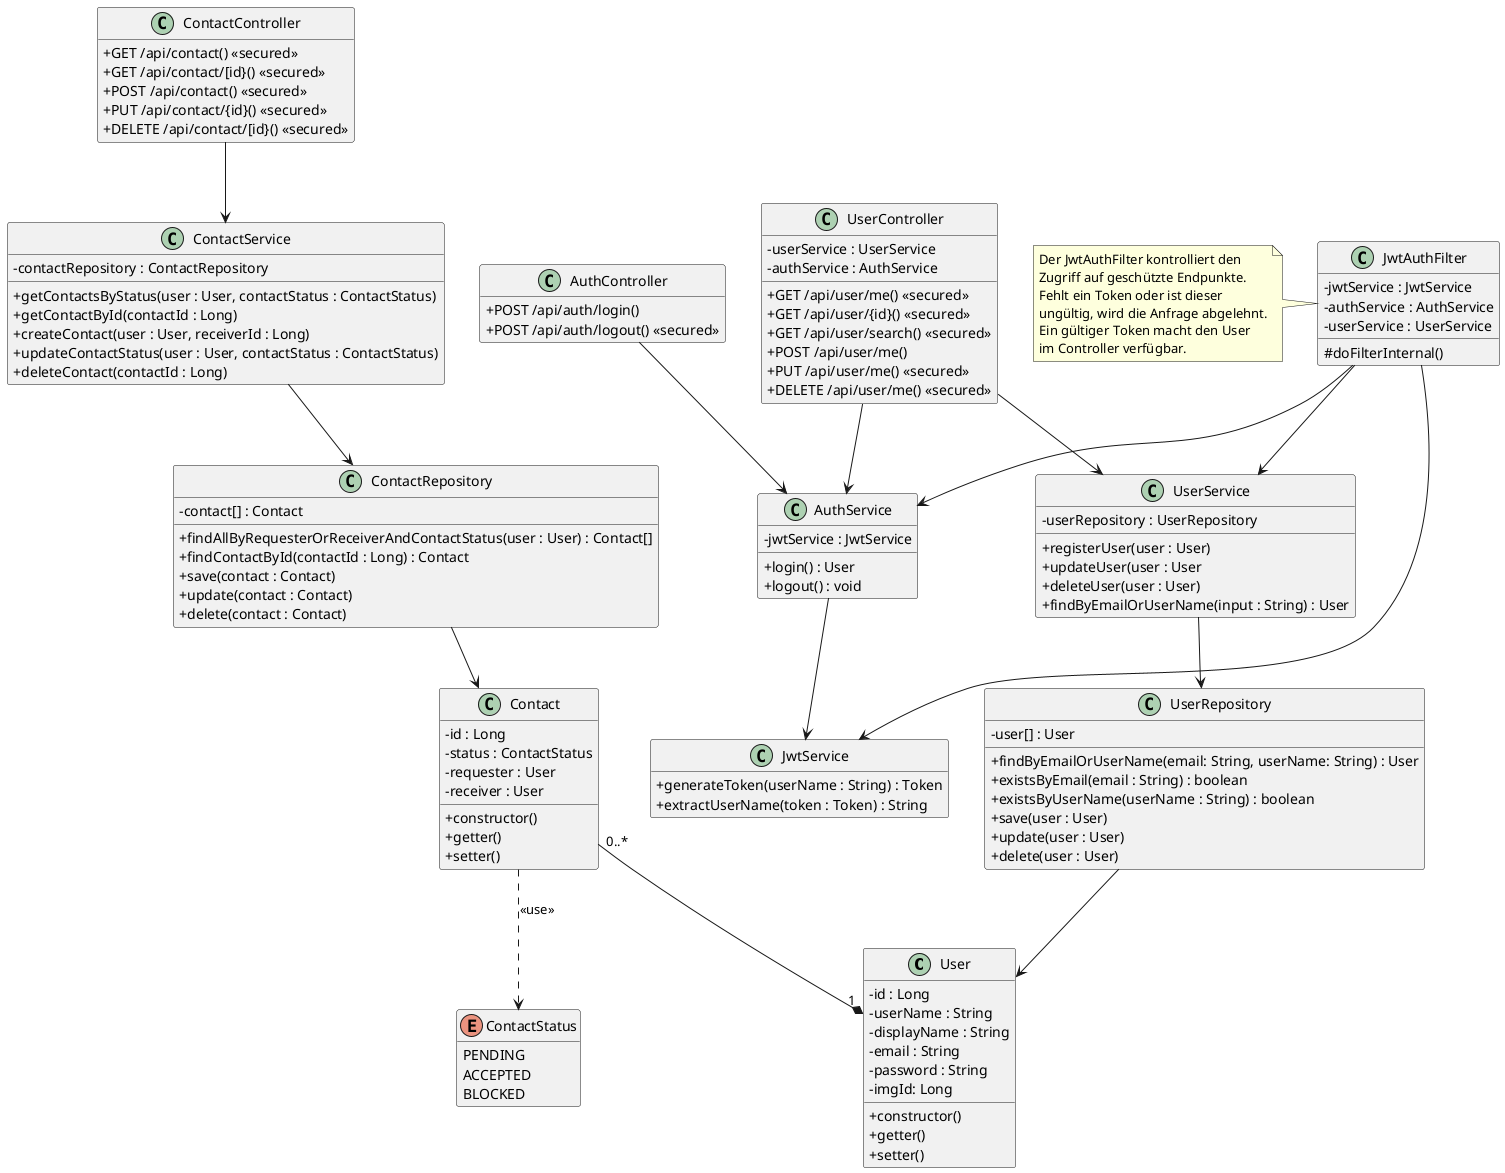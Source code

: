 @startuml
skinparam classAttributeIconSize 0
hide empty members

class User {
    - id : Long
    - userName : String
    - displayName : String
    - email : String
    - password : String
    - imgId: Long
    + constructor()
    + getter()
    + setter()
}

class UserRepository {
    - user[] : User
    + findByEmailOrUserName(email: String, userName: String) : User
    + existsByEmail(email : String) : boolean
    + existsByUserName(userName : String) : boolean
    + save(user : User)
    + update(user : User)
    + delete(user : User)
}

class UserService {
    - userRepository : UserRepository
    + registerUser(user : User)
    + updateUser(user : User
    + deleteUser(user : User)
    + findByEmailOrUserName(input : String) : User
}

class UserController {
    - userService : UserService
    - authService : AuthService
    + GET /api/user/me() <<secured>>
    + GET /api/user/{id}() <<secured>>
    + GET /api/user/search() <<secured>>
    + POST /api/user/me()
    + PUT /api/user/me() <<secured>>
    + DELETE /api/user/me() <<secured>>
}

class JwtService {
    + generateToken(userName : String) : Token
    + extractUserName(token : Token) : String
}

class JwtAuthFilter {
    - jwtService : JwtService
    - authService : AuthService
    - userService : UserService
    # doFilterInternal()
}

note left of JwtAuthFilter
    Der JwtAuthFilter kontrolliert den
    Zugriff auf geschützte Endpunkte.
    Fehlt ein Token oder ist dieser
    ungültig, wird die Anfrage abgelehnt.
    Ein gültiger Token macht den User
    im Controller verfügbar.
end note

class AuthService {
    - jwtService : JwtService
    + login() : User
    + logout() : void
}

class AuthController {
    + POST /api/auth/login()
    + POST /api/auth/logout() <<secured>>
}

UserRepository --> User
UserService --> UserRepository
UserController --> AuthService
UserController --> UserService
AuthService --> JwtService
AuthController --> AuthService
JwtAuthFilter --> UserService
JwtAuthFilter --> JwtService
JwtAuthFilter --> AuthService

enum ContactStatus {
    PENDING
    ACCEPTED
    BLOCKED
}

class Contact {
    - id : Long
    - status : ContactStatus
    - requester : User
    - receiver : User
    + constructor()
    + getter()
    + setter()
}

class ContactRepository {
    - contact[] : Contact
    + findAllByRequesterOrReceiverAndContactStatus(user : User) : Contact[]
    + findContactById(contactId : Long) : Contact
    + save(contact : Contact)
    + update(contact : Contact)
    + delete(contact : Contact)
}

class ContactService {
    - contactRepository : ContactRepository
    + getContactsByStatus(user : User, contactStatus : ContactStatus)
    + getContactById(contactId : Long)
    + createContact(user : User, receiverId : Long)
    + updateContactStatus(user : User, contactStatus : ContactStatus)
    + deleteContact(contactId : Long)
}

class ContactController {
    + GET /api/contact() <<secured>>
    + GET /api/contact/[id}() <<secured>>
    + POST /api/contact() <<secured>>
    + PUT /api/contact/{id}() <<secured>>
    + DELETE /api/contact/[id}() <<secured>>
}

Contact "0..*" --* "1" User
Contact ..> ContactStatus : <<use>>
ContactRepository --> Contact
ContactService --> ContactRepository
ContactController --> ContactService

@enduml
